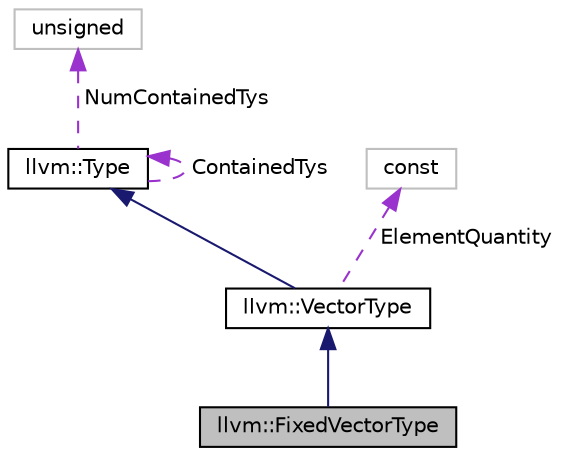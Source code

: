 digraph "llvm::FixedVectorType"
{
 // LATEX_PDF_SIZE
  bgcolor="transparent";
  edge [fontname="Helvetica",fontsize="10",labelfontname="Helvetica",labelfontsize="10"];
  node [fontname="Helvetica",fontsize="10",shape=record];
  Node1 [label="llvm::FixedVectorType",height=0.2,width=0.4,color="black", fillcolor="grey75", style="filled", fontcolor="black",tooltip="Class to represent fixed width SIMD vectors."];
  Node2 -> Node1 [dir="back",color="midnightblue",fontsize="10",style="solid",fontname="Helvetica"];
  Node2 [label="llvm::VectorType",height=0.2,width=0.4,color="black",URL="$classllvm_1_1VectorType.html",tooltip="Base class of all SIMD vector types."];
  Node3 -> Node2 [dir="back",color="midnightblue",fontsize="10",style="solid",fontname="Helvetica"];
  Node3 [label="llvm::Type",height=0.2,width=0.4,color="black",URL="$classllvm_1_1Type.html",tooltip="The instances of the Type class are immutable: once they are created, they are never changed."];
  Node3 -> Node3 [dir="back",color="darkorchid3",fontsize="10",style="dashed",label=" ContainedTys" ,fontname="Helvetica"];
  Node4 -> Node3 [dir="back",color="darkorchid3",fontsize="10",style="dashed",label=" NumContainedTys" ,fontname="Helvetica"];
  Node4 [label="unsigned",height=0.2,width=0.4,color="grey75",tooltip=" "];
  Node5 -> Node2 [dir="back",color="darkorchid3",fontsize="10",style="dashed",label=" ElementQuantity" ,fontname="Helvetica"];
  Node5 [label="const",height=0.2,width=0.4,color="grey75",tooltip=" "];
}
